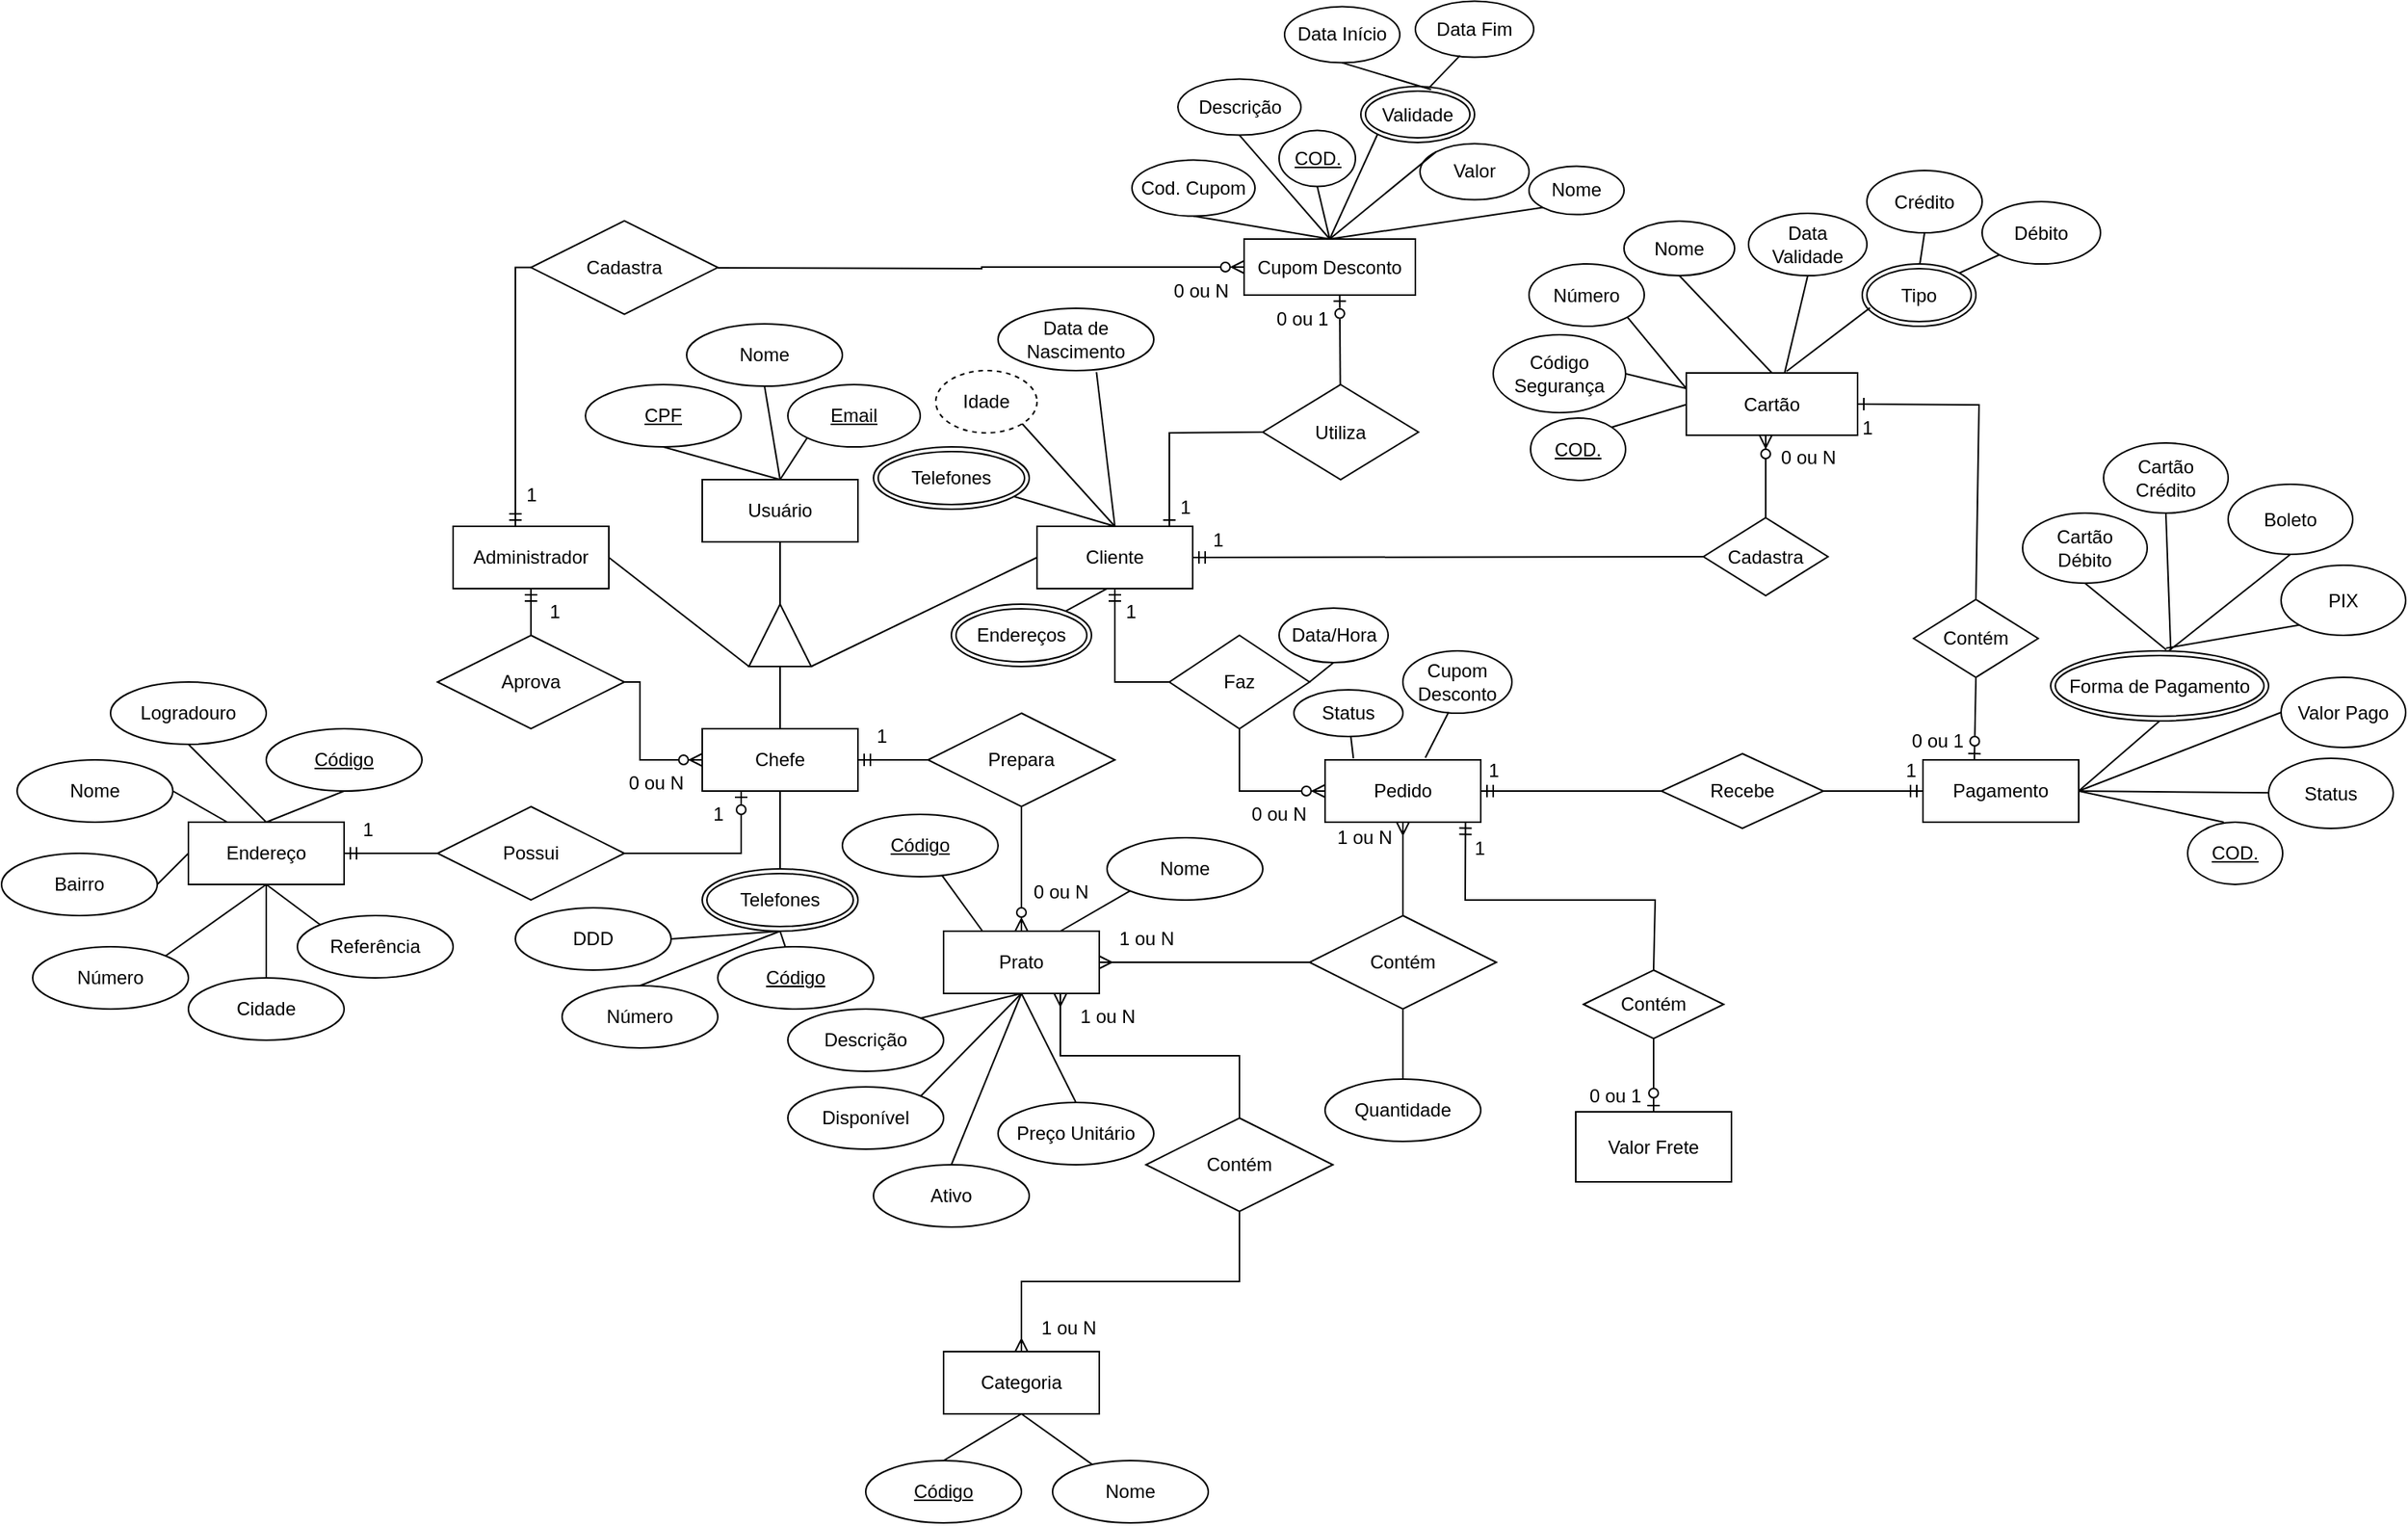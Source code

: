<mxfile version="21.2.1" type="device">
  <diagram id="AkjhidFOBEJGm5CPwwXi" name="Página-1">
    <mxGraphModel dx="2327" dy="2006" grid="1" gridSize="10" guides="1" tooltips="1" connect="1" arrows="1" fold="1" page="1" pageScale="1" pageWidth="827" pageHeight="1169" math="0" shadow="0">
      <root>
        <mxCell id="0" />
        <mxCell id="1" parent="0" />
        <mxCell id="WjwwnHzcMkBrjSKsb_c8-113" value="Usuário" style="whiteSpace=wrap;html=1;align=center;" parent="1" vertex="1">
          <mxGeometry x="240" y="-470" width="100" height="40" as="geometry" />
        </mxCell>
        <mxCell id="WjwwnHzcMkBrjSKsb_c8-114" value="" style="triangle;whiteSpace=wrap;html=1;direction=south;rotation=-180;" parent="1" vertex="1">
          <mxGeometry x="270" y="-390" width="40" height="40" as="geometry" />
        </mxCell>
        <mxCell id="WjwwnHzcMkBrjSKsb_c8-115" value="Administrador" style="whiteSpace=wrap;html=1;align=center;" parent="1" vertex="1">
          <mxGeometry x="80" y="-440" width="100" height="40" as="geometry" />
        </mxCell>
        <mxCell id="WjwwnHzcMkBrjSKsb_c8-116" value="Chefe" style="whiteSpace=wrap;html=1;align=center;" parent="1" vertex="1">
          <mxGeometry x="240" y="-310" width="100" height="40" as="geometry" />
        </mxCell>
        <mxCell id="WjwwnHzcMkBrjSKsb_c8-117" value="CPF" style="ellipse;whiteSpace=wrap;html=1;align=center;fontStyle=4;" parent="1" vertex="1">
          <mxGeometry x="165" y="-531" width="100" height="40" as="geometry" />
        </mxCell>
        <mxCell id="WjwwnHzcMkBrjSKsb_c8-118" value="Nome" style="ellipse;whiteSpace=wrap;html=1;align=center;" parent="1" vertex="1">
          <mxGeometry x="230" y="-570" width="100" height="40" as="geometry" />
        </mxCell>
        <mxCell id="WjwwnHzcMkBrjSKsb_c8-119" value="Cliente" style="whiteSpace=wrap;html=1;align=center;" parent="1" vertex="1">
          <mxGeometry x="455" y="-440" width="100" height="40" as="geometry" />
        </mxCell>
        <mxCell id="WjwwnHzcMkBrjSKsb_c8-121" value="Telefones" style="ellipse;shape=doubleEllipse;margin=3;whiteSpace=wrap;html=1;align=center;" parent="1" vertex="1">
          <mxGeometry x="240" y="-220" width="100" height="40" as="geometry" />
        </mxCell>
        <mxCell id="WjwwnHzcMkBrjSKsb_c8-123" value="Prato" style="whiteSpace=wrap;html=1;align=center;" parent="1" vertex="1">
          <mxGeometry x="395" y="-180" width="100" height="40" as="geometry" />
        </mxCell>
        <mxCell id="WjwwnHzcMkBrjSKsb_c8-124" value="Telefones" style="ellipse;shape=doubleEllipse;margin=3;whiteSpace=wrap;html=1;align=center;" parent="1" vertex="1">
          <mxGeometry x="350" y="-491" width="100" height="40" as="geometry" />
        </mxCell>
        <mxCell id="WjwwnHzcMkBrjSKsb_c8-125" value="Endereços" style="ellipse;shape=doubleEllipse;margin=3;whiteSpace=wrap;html=1;align=center;" parent="1" vertex="1">
          <mxGeometry x="400" y="-390" width="90" height="40" as="geometry" />
        </mxCell>
        <mxCell id="WjwwnHzcMkBrjSKsb_c8-127" value="Pedido" style="whiteSpace=wrap;html=1;align=center;" parent="1" vertex="1">
          <mxGeometry x="640" y="-290" width="100" height="40" as="geometry" />
        </mxCell>
        <mxCell id="WjwwnHzcMkBrjSKsb_c8-130" value="" style="endArrow=none;html=1;rounded=0;entryX=0.5;entryY=0;entryDx=0;entryDy=0;" parent="1" source="WjwwnHzcMkBrjSKsb_c8-124" target="WjwwnHzcMkBrjSKsb_c8-119" edge="1">
          <mxGeometry relative="1" as="geometry">
            <mxPoint x="510" y="-250" as="sourcePoint" />
            <mxPoint x="495" y="-300" as="targetPoint" />
          </mxGeometry>
        </mxCell>
        <mxCell id="WjwwnHzcMkBrjSKsb_c8-131" value="" style="endArrow=none;html=1;rounded=0;entryX=0.25;entryY=1;entryDx=0;entryDy=0;" parent="1" source="WjwwnHzcMkBrjSKsb_c8-125" target="WjwwnHzcMkBrjSKsb_c8-119" edge="1">
          <mxGeometry relative="1" as="geometry">
            <mxPoint x="561" y="-274" as="sourcePoint" />
            <mxPoint x="490" y="-280" as="targetPoint" />
            <Array as="points">
              <mxPoint x="500" y="-400" />
            </Array>
          </mxGeometry>
        </mxCell>
        <mxCell id="WjwwnHzcMkBrjSKsb_c8-132" value="" style="endArrow=none;html=1;rounded=0;entryX=0.5;entryY=1;entryDx=0;entryDy=0;" parent="1" source="WjwwnHzcMkBrjSKsb_c8-121" target="WjwwnHzcMkBrjSKsb_c8-116" edge="1">
          <mxGeometry relative="1" as="geometry">
            <mxPoint x="366" y="-134" as="sourcePoint" />
            <mxPoint x="295" y="-140" as="targetPoint" />
          </mxGeometry>
        </mxCell>
        <mxCell id="WjwwnHzcMkBrjSKsb_c8-134" value="" style="endArrow=none;html=1;rounded=0;exitX=0.5;exitY=1;exitDx=0;exitDy=0;entryX=0.5;entryY=0;entryDx=0;entryDy=0;" parent="1" source="WjwwnHzcMkBrjSKsb_c8-117" target="WjwwnHzcMkBrjSKsb_c8-113" edge="1">
          <mxGeometry relative="1" as="geometry">
            <mxPoint x="523" y="-430" as="sourcePoint" />
            <mxPoint x="500" y="-370" as="targetPoint" />
          </mxGeometry>
        </mxCell>
        <mxCell id="WjwwnHzcMkBrjSKsb_c8-135" value="" style="endArrow=none;html=1;rounded=0;exitX=0.5;exitY=1;exitDx=0;exitDy=0;" parent="1" source="WjwwnHzcMkBrjSKsb_c8-118" edge="1">
          <mxGeometry relative="1" as="geometry">
            <mxPoint x="200" y="-480" as="sourcePoint" />
            <mxPoint x="290" y="-470" as="targetPoint" />
          </mxGeometry>
        </mxCell>
        <mxCell id="WjwwnHzcMkBrjSKsb_c8-136" value="" style="endArrow=none;html=1;rounded=0;exitX=0;exitY=1;exitDx=0;exitDy=0;" parent="1" source="i0df7u659DcUU07UK3Iy-8" edge="1">
          <mxGeometry relative="1" as="geometry">
            <mxPoint x="367.395" y="-496.819" as="sourcePoint" />
            <mxPoint x="290" y="-470" as="targetPoint" />
          </mxGeometry>
        </mxCell>
        <mxCell id="WjwwnHzcMkBrjSKsb_c8-138" value="Código" style="ellipse;whiteSpace=wrap;html=1;align=center;fontStyle=4;" parent="1" vertex="1">
          <mxGeometry x="330" y="-255" width="100" height="40" as="geometry" />
        </mxCell>
        <mxCell id="WjwwnHzcMkBrjSKsb_c8-139" value="Nome" style="ellipse;whiteSpace=wrap;html=1;align=center;" parent="1" vertex="1">
          <mxGeometry x="500" y="-240" width="100" height="40" as="geometry" />
        </mxCell>
        <mxCell id="WjwwnHzcMkBrjSKsb_c8-140" value="Descrição" style="ellipse;whiteSpace=wrap;html=1;align=center;" parent="1" vertex="1">
          <mxGeometry x="295" y="-130" width="100" height="40" as="geometry" />
        </mxCell>
        <mxCell id="WjwwnHzcMkBrjSKsb_c8-143" value="" style="endArrow=none;html=1;rounded=0;exitX=1;exitY=0.5;exitDx=0;exitDy=0;" parent="1" source="WjwwnHzcMkBrjSKsb_c8-115" edge="1">
          <mxGeometry relative="1" as="geometry">
            <mxPoint x="190" y="-494" as="sourcePoint" />
            <mxPoint x="270" y="-350" as="targetPoint" />
          </mxGeometry>
        </mxCell>
        <mxCell id="WjwwnHzcMkBrjSKsb_c8-144" value="" style="endArrow=none;html=1;rounded=0;exitX=1;exitY=0.5;exitDx=0;exitDy=0;entryX=0.5;entryY=1;entryDx=0;entryDy=0;" parent="1" source="WjwwnHzcMkBrjSKsb_c8-114" target="WjwwnHzcMkBrjSKsb_c8-113" edge="1">
          <mxGeometry relative="1" as="geometry">
            <mxPoint x="170" y="-360" as="sourcePoint" />
            <mxPoint x="280" y="-340" as="targetPoint" />
          </mxGeometry>
        </mxCell>
        <mxCell id="WjwwnHzcMkBrjSKsb_c8-145" value="" style="endArrow=none;html=1;rounded=0;exitX=0;exitY=0.5;exitDx=0;exitDy=0;entryX=0.5;entryY=0;entryDx=0;entryDy=0;" parent="1" source="WjwwnHzcMkBrjSKsb_c8-114" target="WjwwnHzcMkBrjSKsb_c8-116" edge="1">
          <mxGeometry relative="1" as="geometry">
            <mxPoint x="308" y="-351" as="sourcePoint" />
            <mxPoint x="175" y="-260" as="targetPoint" />
          </mxGeometry>
        </mxCell>
        <mxCell id="WjwwnHzcMkBrjSKsb_c8-147" value="" style="endArrow=none;html=1;rounded=0;entryX=0;entryY=0.5;entryDx=0;entryDy=0;" parent="1" target="WjwwnHzcMkBrjSKsb_c8-119" edge="1">
          <mxGeometry relative="1" as="geometry">
            <mxPoint x="310" y="-350" as="sourcePoint" />
            <mxPoint x="280" y="-340" as="targetPoint" />
          </mxGeometry>
        </mxCell>
        <mxCell id="WjwwnHzcMkBrjSKsb_c8-149" value="Aprova" style="shape=rhombus;perimeter=rhombusPerimeter;whiteSpace=wrap;html=1;align=center;" parent="1" vertex="1">
          <mxGeometry x="70" y="-370" width="120" height="60" as="geometry" />
        </mxCell>
        <mxCell id="WjwwnHzcMkBrjSKsb_c8-155" value="Prepara" style="shape=rhombus;perimeter=rhombusPerimeter;whiteSpace=wrap;html=1;align=center;" parent="1" vertex="1">
          <mxGeometry x="385" y="-320" width="120" height="60" as="geometry" />
        </mxCell>
        <mxCell id="WjwwnHzcMkBrjSKsb_c8-156" value="" style="endArrow=none;html=1;rounded=0;entryX=0.75;entryY=0;entryDx=0;entryDy=0;exitX=0;exitY=1;exitDx=0;exitDy=0;" parent="1" source="WjwwnHzcMkBrjSKsb_c8-139" target="WjwwnHzcMkBrjSKsb_c8-123" edge="1">
          <mxGeometry relative="1" as="geometry">
            <mxPoint x="490" y="-230" as="sourcePoint" />
            <mxPoint x="300" y="-260" as="targetPoint" />
          </mxGeometry>
        </mxCell>
        <mxCell id="WjwwnHzcMkBrjSKsb_c8-158" value="" style="endArrow=none;html=1;rounded=0;entryX=0.25;entryY=0;entryDx=0;entryDy=0;" parent="1" source="WjwwnHzcMkBrjSKsb_c8-138" target="WjwwnHzcMkBrjSKsb_c8-123" edge="1">
          <mxGeometry relative="1" as="geometry">
            <mxPoint x="384" y="-221" as="sourcePoint" />
            <mxPoint x="400" y="-220" as="targetPoint" />
          </mxGeometry>
        </mxCell>
        <mxCell id="WjwwnHzcMkBrjSKsb_c8-159" value="" style="endArrow=none;html=1;rounded=0;exitX=1;exitY=0;exitDx=0;exitDy=0;" parent="1" source="WjwwnHzcMkBrjSKsb_c8-140" edge="1">
          <mxGeometry relative="1" as="geometry">
            <mxPoint x="219" y="-76" as="sourcePoint" />
            <mxPoint x="445" y="-140" as="targetPoint" />
          </mxGeometry>
        </mxCell>
        <mxCell id="WjwwnHzcMkBrjSKsb_c8-160" value="Preço Unitário" style="ellipse;whiteSpace=wrap;html=1;align=center;" parent="1" vertex="1">
          <mxGeometry x="430" y="-70" width="100" height="40" as="geometry" />
        </mxCell>
        <mxCell id="WjwwnHzcMkBrjSKsb_c8-161" value="" style="endArrow=none;html=1;rounded=0;exitX=0.5;exitY=0;exitDx=0;exitDy=0;entryX=0.5;entryY=1;entryDx=0;entryDy=0;" parent="1" source="WjwwnHzcMkBrjSKsb_c8-160" target="WjwwnHzcMkBrjSKsb_c8-123" edge="1">
          <mxGeometry relative="1" as="geometry">
            <mxPoint x="570" y="-130" as="sourcePoint" />
            <mxPoint x="440" y="-150" as="targetPoint" />
          </mxGeometry>
        </mxCell>
        <mxCell id="WjwwnHzcMkBrjSKsb_c8-164" value="" style="fontSize=12;html=1;endArrow=ERzeroToMany;endFill=1;rounded=0;entryX=0.5;entryY=0;entryDx=0;entryDy=0;exitX=0.5;exitY=1;exitDx=0;exitDy=0;edgeStyle=orthogonalEdgeStyle;" parent="1" source="WjwwnHzcMkBrjSKsb_c8-155" target="WjwwnHzcMkBrjSKsb_c8-123" edge="1">
          <mxGeometry width="100" height="100" relative="1" as="geometry">
            <mxPoint x="440" y="-160" as="sourcePoint" />
            <mxPoint x="540" y="-260" as="targetPoint" />
          </mxGeometry>
        </mxCell>
        <mxCell id="WjwwnHzcMkBrjSKsb_c8-165" value="Contém" style="shape=rhombus;perimeter=rhombusPerimeter;whiteSpace=wrap;html=1;align=center;" parent="1" vertex="1">
          <mxGeometry x="630" y="-190" width="120" height="60" as="geometry" />
        </mxCell>
        <mxCell id="WjwwnHzcMkBrjSKsb_c8-167" value="Faz" style="shape=rhombus;perimeter=rhombusPerimeter;whiteSpace=wrap;html=1;align=center;" parent="1" vertex="1">
          <mxGeometry x="540" y="-370" width="90" height="60" as="geometry" />
        </mxCell>
        <mxCell id="WjwwnHzcMkBrjSKsb_c8-169" value="" style="fontSize=12;html=1;endArrow=ERzeroToMany;endFill=1;rounded=0;exitX=0.5;exitY=1;exitDx=0;exitDy=0;edgeStyle=orthogonalEdgeStyle;entryX=0;entryY=0.5;entryDx=0;entryDy=0;" parent="1" source="WjwwnHzcMkBrjSKsb_c8-167" target="WjwwnHzcMkBrjSKsb_c8-127" edge="1">
          <mxGeometry width="100" height="100" relative="1" as="geometry">
            <mxPoint x="455" y="-250" as="sourcePoint" />
            <mxPoint x="610" y="-290" as="targetPoint" />
          </mxGeometry>
        </mxCell>
        <mxCell id="WjwwnHzcMkBrjSKsb_c8-173" value="1" style="text;html=1;align=center;verticalAlign=middle;resizable=0;points=[];autosize=1;strokeColor=none;fillColor=none;" parent="1" vertex="1">
          <mxGeometry x="130" y="-400" width="30" height="30" as="geometry" />
        </mxCell>
        <mxCell id="WjwwnHzcMkBrjSKsb_c8-174" value="0 ou N" style="text;html=1;align=center;verticalAlign=middle;resizable=0;points=[];autosize=1;strokeColor=none;fillColor=none;" parent="1" vertex="1">
          <mxGeometry x="180" y="-290" width="60" height="30" as="geometry" />
        </mxCell>
        <mxCell id="WjwwnHzcMkBrjSKsb_c8-175" value="1" style="text;html=1;align=center;verticalAlign=middle;resizable=0;points=[];autosize=1;strokeColor=none;fillColor=none;" parent="1" vertex="1">
          <mxGeometry x="340" y="-320" width="30" height="30" as="geometry" />
        </mxCell>
        <mxCell id="WjwwnHzcMkBrjSKsb_c8-176" value="0 ou N" style="text;html=1;align=center;verticalAlign=middle;resizable=0;points=[];autosize=1;strokeColor=none;fillColor=none;" parent="1" vertex="1">
          <mxGeometry x="440" y="-220" width="60" height="30" as="geometry" />
        </mxCell>
        <mxCell id="WjwwnHzcMkBrjSKsb_c8-179" value="0 ou N" style="text;html=1;align=center;verticalAlign=middle;resizable=0;points=[];autosize=1;strokeColor=none;fillColor=none;" parent="1" vertex="1">
          <mxGeometry x="580" y="-270" width="60" height="30" as="geometry" />
        </mxCell>
        <mxCell id="WjwwnHzcMkBrjSKsb_c8-182" value="" style="edgeStyle=entityRelationEdgeStyle;fontSize=12;html=1;endArrow=ERmany;rounded=0;entryX=1;entryY=0.5;entryDx=0;entryDy=0;" parent="1" source="WjwwnHzcMkBrjSKsb_c8-165" target="WjwwnHzcMkBrjSKsb_c8-123" edge="1">
          <mxGeometry width="100" height="100" relative="1" as="geometry">
            <mxPoint x="430" y="-130" as="sourcePoint" />
            <mxPoint x="530" y="-230" as="targetPoint" />
          </mxGeometry>
        </mxCell>
        <mxCell id="WjwwnHzcMkBrjSKsb_c8-184" value="1 ou N" style="text;html=1;align=center;verticalAlign=middle;resizable=0;points=[];autosize=1;strokeColor=none;fillColor=none;" parent="1" vertex="1">
          <mxGeometry x="495" y="-190" width="60" height="30" as="geometry" />
        </mxCell>
        <mxCell id="WjwwnHzcMkBrjSKsb_c8-185" value="Data/Hora" style="ellipse;whiteSpace=wrap;html=1;align=center;" parent="1" vertex="1">
          <mxGeometry x="610.5" y="-387.5" width="70" height="35" as="geometry" />
        </mxCell>
        <mxCell id="WjwwnHzcMkBrjSKsb_c8-186" value="Quantidade" style="ellipse;whiteSpace=wrap;html=1;align=center;" parent="1" vertex="1">
          <mxGeometry x="640" y="-85" width="100" height="40" as="geometry" />
        </mxCell>
        <mxCell id="WjwwnHzcMkBrjSKsb_c8-188" value="" style="endArrow=none;html=1;rounded=0;entryX=1;entryY=0.5;entryDx=0;entryDy=0;exitX=0.5;exitY=1;exitDx=0;exitDy=0;" parent="1" source="WjwwnHzcMkBrjSKsb_c8-185" target="WjwwnHzcMkBrjSKsb_c8-167" edge="1">
          <mxGeometry relative="1" as="geometry">
            <mxPoint x="542" y="-414" as="sourcePoint" />
            <mxPoint x="505" y="-410" as="targetPoint" />
          </mxGeometry>
        </mxCell>
        <mxCell id="WjwwnHzcMkBrjSKsb_c8-189" value="" style="endArrow=none;html=1;rounded=0;entryX=0.5;entryY=0;entryDx=0;entryDy=0;" parent="1" source="WjwwnHzcMkBrjSKsb_c8-165" target="WjwwnHzcMkBrjSKsb_c8-186" edge="1">
          <mxGeometry relative="1" as="geometry">
            <mxPoint x="690" y="-130" as="sourcePoint" />
            <mxPoint x="670" y="-320" as="targetPoint" />
          </mxGeometry>
        </mxCell>
        <mxCell id="WjwwnHzcMkBrjSKsb_c8-190" style="edgeStyle=orthogonalEdgeStyle;rounded=0;orthogonalLoop=1;jettySize=auto;html=1;exitX=0.5;exitY=1;exitDx=0;exitDy=0;" parent="1" source="WjwwnHzcMkBrjSKsb_c8-186" target="WjwwnHzcMkBrjSKsb_c8-186" edge="1">
          <mxGeometry relative="1" as="geometry" />
        </mxCell>
        <mxCell id="WjwwnHzcMkBrjSKsb_c8-191" value="Status" style="ellipse;whiteSpace=wrap;html=1;align=center;" parent="1" vertex="1">
          <mxGeometry x="620" y="-335" width="70" height="30" as="geometry" />
        </mxCell>
        <mxCell id="WjwwnHzcMkBrjSKsb_c8-192" value="" style="endArrow=none;html=1;rounded=0;entryX=0.182;entryY=-0.025;entryDx=0;entryDy=0;entryPerimeter=0;" parent="1" source="WjwwnHzcMkBrjSKsb_c8-191" target="WjwwnHzcMkBrjSKsb_c8-127" edge="1">
          <mxGeometry relative="1" as="geometry">
            <mxPoint x="690" y="-350" as="sourcePoint" />
            <mxPoint x="670" y="-320" as="targetPoint" />
          </mxGeometry>
        </mxCell>
        <mxCell id="WjwwnHzcMkBrjSKsb_c8-194" value="Código" style="ellipse;whiteSpace=wrap;html=1;align=center;fontStyle=4;" parent="1" vertex="1">
          <mxGeometry x="250" y="-170" width="100" height="40" as="geometry" />
        </mxCell>
        <mxCell id="WjwwnHzcMkBrjSKsb_c8-195" value="DDD" style="ellipse;whiteSpace=wrap;html=1;align=center;" parent="1" vertex="1">
          <mxGeometry x="120" y="-195" width="100" height="40" as="geometry" />
        </mxCell>
        <mxCell id="WjwwnHzcMkBrjSKsb_c8-196" value="Número" style="ellipse;whiteSpace=wrap;html=1;align=center;" parent="1" vertex="1">
          <mxGeometry x="150" y="-145" width="100" height="40" as="geometry" />
        </mxCell>
        <mxCell id="WjwwnHzcMkBrjSKsb_c8-197" value="" style="endArrow=none;html=1;rounded=0;entryX=0.5;entryY=1;entryDx=0;entryDy=0;" parent="1" source="WjwwnHzcMkBrjSKsb_c8-194" target="WjwwnHzcMkBrjSKsb_c8-121" edge="1">
          <mxGeometry relative="1" as="geometry">
            <mxPoint x="360" y="-130" as="sourcePoint" />
            <mxPoint x="220" y="-210" as="targetPoint" />
          </mxGeometry>
        </mxCell>
        <mxCell id="WjwwnHzcMkBrjSKsb_c8-198" value="" style="endArrow=none;html=1;rounded=0;exitX=1;exitY=0.5;exitDx=0;exitDy=0;entryX=0.5;entryY=1;entryDx=0;entryDy=0;" parent="1" source="WjwwnHzcMkBrjSKsb_c8-195" target="WjwwnHzcMkBrjSKsb_c8-121" edge="1">
          <mxGeometry relative="1" as="geometry">
            <mxPoint x="140" y="-200" as="sourcePoint" />
            <mxPoint x="220" y="-210" as="targetPoint" />
          </mxGeometry>
        </mxCell>
        <mxCell id="WjwwnHzcMkBrjSKsb_c8-199" value="" style="endArrow=none;html=1;rounded=0;entryX=0.5;entryY=1;entryDx=0;entryDy=0;exitX=0.5;exitY=0;exitDx=0;exitDy=0;" parent="1" source="WjwwnHzcMkBrjSKsb_c8-196" target="WjwwnHzcMkBrjSKsb_c8-121" edge="1">
          <mxGeometry relative="1" as="geometry">
            <mxPoint x="170" y="-140" as="sourcePoint" />
            <mxPoint x="230" y="-200" as="targetPoint" />
          </mxGeometry>
        </mxCell>
        <mxCell id="WjwwnHzcMkBrjSKsb_c8-201" value="Categoria" style="whiteSpace=wrap;html=1;align=center;" parent="1" vertex="1">
          <mxGeometry x="395" y="90" width="100" height="40" as="geometry" />
        </mxCell>
        <mxCell id="WjwwnHzcMkBrjSKsb_c8-202" value="Código" style="ellipse;whiteSpace=wrap;html=1;align=center;fontStyle=4;" parent="1" vertex="1">
          <mxGeometry x="345" y="160" width="100" height="40" as="geometry" />
        </mxCell>
        <mxCell id="WjwwnHzcMkBrjSKsb_c8-203" value="Nome" style="ellipse;whiteSpace=wrap;html=1;align=center;" parent="1" vertex="1">
          <mxGeometry x="465" y="160" width="100" height="40" as="geometry" />
        </mxCell>
        <mxCell id="WjwwnHzcMkBrjSKsb_c8-204" value="Contém" style="shape=rhombus;perimeter=rhombusPerimeter;whiteSpace=wrap;html=1;align=center;" parent="1" vertex="1">
          <mxGeometry x="525" y="-60" width="120" height="60" as="geometry" />
        </mxCell>
        <mxCell id="WjwwnHzcMkBrjSKsb_c8-206" value="" style="edgeStyle=orthogonalEdgeStyle;fontSize=12;html=1;endArrow=ERmany;rounded=0;exitX=0.5;exitY=0;exitDx=0;exitDy=0;entryX=0.75;entryY=1;entryDx=0;entryDy=0;" parent="1" source="WjwwnHzcMkBrjSKsb_c8-204" target="WjwwnHzcMkBrjSKsb_c8-123" edge="1">
          <mxGeometry width="100" height="100" relative="1" as="geometry">
            <mxPoint x="470" y="-40" as="sourcePoint" />
            <mxPoint x="450" y="-170" as="targetPoint" />
          </mxGeometry>
        </mxCell>
        <mxCell id="WjwwnHzcMkBrjSKsb_c8-207" value="" style="edgeStyle=orthogonalEdgeStyle;fontSize=12;html=1;endArrow=ERmany;rounded=0;exitX=0.5;exitY=1;exitDx=0;exitDy=0;" parent="1" source="WjwwnHzcMkBrjSKsb_c8-204" target="WjwwnHzcMkBrjSKsb_c8-201" edge="1">
          <mxGeometry width="100" height="100" relative="1" as="geometry">
            <mxPoint x="450" y="-60" as="sourcePoint" />
            <mxPoint x="460" y="-160" as="targetPoint" />
          </mxGeometry>
        </mxCell>
        <mxCell id="WjwwnHzcMkBrjSKsb_c8-208" value="" style="endArrow=none;html=1;rounded=0;entryX=0.5;entryY=1;entryDx=0;entryDy=0;exitX=0.5;exitY=0;exitDx=0;exitDy=0;" parent="1" source="WjwwnHzcMkBrjSKsb_c8-202" target="WjwwnHzcMkBrjSKsb_c8-201" edge="1">
          <mxGeometry relative="1" as="geometry">
            <mxPoint x="396" y="-108" as="sourcePoint" />
            <mxPoint x="455" y="-160" as="targetPoint" />
          </mxGeometry>
        </mxCell>
        <mxCell id="WjwwnHzcMkBrjSKsb_c8-210" value="" style="endArrow=none;html=1;rounded=0;entryX=0.5;entryY=1;entryDx=0;entryDy=0;" parent="1" source="WjwwnHzcMkBrjSKsb_c8-203" target="WjwwnHzcMkBrjSKsb_c8-201" edge="1">
          <mxGeometry relative="1" as="geometry">
            <mxPoint x="355" y="60" as="sourcePoint" />
            <mxPoint x="405" y="50" as="targetPoint" />
          </mxGeometry>
        </mxCell>
        <mxCell id="WjwwnHzcMkBrjSKsb_c8-212" value="1 ou N" style="text;html=1;align=center;verticalAlign=middle;resizable=0;points=[];autosize=1;strokeColor=none;fillColor=none;" parent="1" vertex="1">
          <mxGeometry x="470" y="-140" width="60" height="30" as="geometry" />
        </mxCell>
        <mxCell id="WjwwnHzcMkBrjSKsb_c8-213" value="1 ou N" style="text;html=1;align=center;verticalAlign=middle;resizable=0;points=[];autosize=1;strokeColor=none;fillColor=none;" parent="1" vertex="1">
          <mxGeometry x="445" y="60" width="60" height="30" as="geometry" />
        </mxCell>
        <mxCell id="WjwwnHzcMkBrjSKsb_c8-215" value="Endereço" style="whiteSpace=wrap;html=1;align=center;" parent="1" vertex="1">
          <mxGeometry x="-90" y="-250" width="100" height="40" as="geometry" />
        </mxCell>
        <mxCell id="WjwwnHzcMkBrjSKsb_c8-216" value="Código" style="ellipse;whiteSpace=wrap;html=1;align=center;fontStyle=4;" parent="1" vertex="1">
          <mxGeometry x="-40" y="-310" width="100" height="40" as="geometry" />
        </mxCell>
        <mxCell id="WjwwnHzcMkBrjSKsb_c8-217" value="Nome" style="ellipse;whiteSpace=wrap;html=1;align=center;" parent="1" vertex="1">
          <mxGeometry x="-200" y="-290" width="100" height="40" as="geometry" />
        </mxCell>
        <mxCell id="WjwwnHzcMkBrjSKsb_c8-218" value="Possui" style="shape=rhombus;perimeter=rhombusPerimeter;whiteSpace=wrap;html=1;align=center;" parent="1" vertex="1">
          <mxGeometry x="70" y="-260" width="120" height="60" as="geometry" />
        </mxCell>
        <mxCell id="WjwwnHzcMkBrjSKsb_c8-219" value="" style="edgeStyle=entityRelationEdgeStyle;fontSize=12;html=1;endArrow=ERmandOne;rounded=0;entryX=1;entryY=0.5;entryDx=0;entryDy=0;" parent="1" source="WjwwnHzcMkBrjSKsb_c8-218" target="WjwwnHzcMkBrjSKsb_c8-215" edge="1">
          <mxGeometry width="100" height="100" relative="1" as="geometry">
            <mxPoint x="230" y="-70" as="sourcePoint" />
            <mxPoint x="330" y="-170" as="targetPoint" />
          </mxGeometry>
        </mxCell>
        <mxCell id="WjwwnHzcMkBrjSKsb_c8-221" value="" style="edgeStyle=orthogonalEdgeStyle;fontSize=12;html=1;endArrow=ERzeroToOne;endFill=1;rounded=0;exitX=1;exitY=0.5;exitDx=0;exitDy=0;entryX=0.25;entryY=1;entryDx=0;entryDy=0;" parent="1" source="WjwwnHzcMkBrjSKsb_c8-218" target="WjwwnHzcMkBrjSKsb_c8-116" edge="1">
          <mxGeometry width="100" height="100" relative="1" as="geometry">
            <mxPoint x="230" y="-70" as="sourcePoint" />
            <mxPoint x="290" y="-270" as="targetPoint" />
          </mxGeometry>
        </mxCell>
        <mxCell id="WjwwnHzcMkBrjSKsb_c8-223" value="1" style="text;html=1;align=center;verticalAlign=middle;resizable=0;points=[];autosize=1;strokeColor=none;fillColor=none;" parent="1" vertex="1">
          <mxGeometry x="235" y="-270" width="30" height="30" as="geometry" />
        </mxCell>
        <mxCell id="WjwwnHzcMkBrjSKsb_c8-224" value="1" style="text;html=1;align=center;verticalAlign=middle;resizable=0;points=[];autosize=1;strokeColor=none;fillColor=none;" parent="1" vertex="1">
          <mxGeometry x="10" y="-260" width="30" height="30" as="geometry" />
        </mxCell>
        <mxCell id="WjwwnHzcMkBrjSKsb_c8-225" value="Número" style="ellipse;whiteSpace=wrap;html=1;align=center;" parent="1" vertex="1">
          <mxGeometry x="-190" y="-170" width="100" height="40" as="geometry" />
        </mxCell>
        <mxCell id="WjwwnHzcMkBrjSKsb_c8-226" value="Bairro" style="ellipse;whiteSpace=wrap;html=1;align=center;" parent="1" vertex="1">
          <mxGeometry x="-210" y="-230" width="100" height="40" as="geometry" />
        </mxCell>
        <mxCell id="WjwwnHzcMkBrjSKsb_c8-227" value="Logradouro" style="ellipse;whiteSpace=wrap;html=1;align=center;" parent="1" vertex="1">
          <mxGeometry x="-140" y="-340" width="100" height="40" as="geometry" />
        </mxCell>
        <mxCell id="WjwwnHzcMkBrjSKsb_c8-230" value="Cidade" style="ellipse;whiteSpace=wrap;html=1;align=center;" parent="1" vertex="1">
          <mxGeometry x="-90" y="-150" width="100" height="40" as="geometry" />
        </mxCell>
        <mxCell id="WjwwnHzcMkBrjSKsb_c8-231" value="Referência" style="ellipse;whiteSpace=wrap;html=1;align=center;" parent="1" vertex="1">
          <mxGeometry x="-20" y="-190" width="100" height="40" as="geometry" />
        </mxCell>
        <mxCell id="WjwwnHzcMkBrjSKsb_c8-232" value="" style="endArrow=none;html=1;rounded=0;exitX=0.5;exitY=0;exitDx=0;exitDy=0;entryX=0.5;entryY=1;entryDx=0;entryDy=0;" parent="1" source="WjwwnHzcMkBrjSKsb_c8-230" target="WjwwnHzcMkBrjSKsb_c8-215" edge="1">
          <mxGeometry relative="1" as="geometry">
            <mxPoint x="200" y="-150" as="sourcePoint" />
            <mxPoint x="300" y="-170" as="targetPoint" />
          </mxGeometry>
        </mxCell>
        <mxCell id="WjwwnHzcMkBrjSKsb_c8-233" value="" style="endArrow=none;html=1;rounded=0;exitX=0.5;exitY=1;exitDx=0;exitDy=0;entryX=0;entryY=0;entryDx=0;entryDy=0;" parent="1" source="WjwwnHzcMkBrjSKsb_c8-215" target="WjwwnHzcMkBrjSKsb_c8-231" edge="1">
          <mxGeometry relative="1" as="geometry">
            <mxPoint x="-30" y="-140" as="sourcePoint" />
            <mxPoint x="-30" y="-200" as="targetPoint" />
          </mxGeometry>
        </mxCell>
        <mxCell id="WjwwnHzcMkBrjSKsb_c8-234" value="" style="endArrow=none;html=1;rounded=0;entryX=1;entryY=0;entryDx=0;entryDy=0;exitX=0.5;exitY=1;exitDx=0;exitDy=0;" parent="1" source="WjwwnHzcMkBrjSKsb_c8-215" target="WjwwnHzcMkBrjSKsb_c8-225" edge="1">
          <mxGeometry relative="1" as="geometry">
            <mxPoint x="-40" y="-210" as="sourcePoint" />
            <mxPoint x="-30" y="-200" as="targetPoint" />
          </mxGeometry>
        </mxCell>
        <mxCell id="WjwwnHzcMkBrjSKsb_c8-235" value="" style="endArrow=none;html=1;rounded=0;entryX=1;entryY=0.5;entryDx=0;entryDy=0;exitX=0;exitY=0.5;exitDx=0;exitDy=0;" parent="1" source="WjwwnHzcMkBrjSKsb_c8-215" target="WjwwnHzcMkBrjSKsb_c8-226" edge="1">
          <mxGeometry relative="1" as="geometry">
            <mxPoint x="-55" y="-200" as="sourcePoint" />
            <mxPoint x="-95" y="-154" as="targetPoint" />
          </mxGeometry>
        </mxCell>
        <mxCell id="WjwwnHzcMkBrjSKsb_c8-236" value="" style="endArrow=none;html=1;rounded=0;entryX=1;entryY=0.5;entryDx=0;entryDy=0;exitX=0.25;exitY=0;exitDx=0;exitDy=0;" parent="1" source="WjwwnHzcMkBrjSKsb_c8-215" target="WjwwnHzcMkBrjSKsb_c8-217" edge="1">
          <mxGeometry relative="1" as="geometry">
            <mxPoint x="-80" y="-220" as="sourcePoint" />
            <mxPoint x="-100" y="-200" as="targetPoint" />
          </mxGeometry>
        </mxCell>
        <mxCell id="WjwwnHzcMkBrjSKsb_c8-237" value="" style="endArrow=none;html=1;rounded=0;entryX=0.5;entryY=1;entryDx=0;entryDy=0;exitX=0.5;exitY=0;exitDx=0;exitDy=0;" parent="1" source="WjwwnHzcMkBrjSKsb_c8-215" target="WjwwnHzcMkBrjSKsb_c8-227" edge="1">
          <mxGeometry relative="1" as="geometry">
            <mxPoint x="-50" y="-250" as="sourcePoint" />
            <mxPoint x="-90" y="-260" as="targetPoint" />
          </mxGeometry>
        </mxCell>
        <mxCell id="WjwwnHzcMkBrjSKsb_c8-238" value="" style="endArrow=none;html=1;rounded=0;entryX=0.5;entryY=1;entryDx=0;entryDy=0;exitX=0.5;exitY=0;exitDx=0;exitDy=0;" parent="1" source="WjwwnHzcMkBrjSKsb_c8-215" target="WjwwnHzcMkBrjSKsb_c8-216" edge="1">
          <mxGeometry relative="1" as="geometry">
            <mxPoint x="-30" y="-240" as="sourcePoint" />
            <mxPoint x="-80" y="-290" as="targetPoint" />
          </mxGeometry>
        </mxCell>
        <mxCell id="WjwwnHzcMkBrjSKsb_c8-240" value="" style="edgeStyle=orthogonalEdgeStyle;fontSize=12;html=1;endArrow=ERmany;rounded=0;entryX=0.5;entryY=1;entryDx=0;entryDy=0;exitX=0.5;exitY=0;exitDx=0;exitDy=0;" parent="1" source="WjwwnHzcMkBrjSKsb_c8-165" target="WjwwnHzcMkBrjSKsb_c8-127" edge="1">
          <mxGeometry width="100" height="100" relative="1" as="geometry">
            <mxPoint x="640" y="-180" as="sourcePoint" />
            <mxPoint x="505" y="-150" as="targetPoint" />
          </mxGeometry>
        </mxCell>
        <mxCell id="WjwwnHzcMkBrjSKsb_c8-242" value="1 ou N" style="text;html=1;align=center;verticalAlign=middle;resizable=0;points=[];autosize=1;strokeColor=none;fillColor=none;" parent="1" vertex="1">
          <mxGeometry x="635" y="-255" width="60" height="30" as="geometry" />
        </mxCell>
        <mxCell id="i0df7u659DcUU07UK3Iy-5" value="" style="edgeStyle=orthogonalEdgeStyle;fontSize=12;html=1;endArrow=ERmandOne;rounded=0;entryX=0.5;entryY=1;entryDx=0;entryDy=0;exitX=0.5;exitY=0;exitDx=0;exitDy=0;" parent="1" source="WjwwnHzcMkBrjSKsb_c8-149" target="WjwwnHzcMkBrjSKsb_c8-115" edge="1">
          <mxGeometry width="100" height="100" relative="1" as="geometry">
            <mxPoint x="80" y="-220" as="sourcePoint" />
            <mxPoint x="20" y="-220" as="targetPoint" />
          </mxGeometry>
        </mxCell>
        <mxCell id="i0df7u659DcUU07UK3Iy-6" value="" style="edgeStyle=orthogonalEdgeStyle;fontSize=12;html=1;endArrow=ERmandOne;rounded=0;entryX=1;entryY=0.5;entryDx=0;entryDy=0;exitX=0;exitY=0.5;exitDx=0;exitDy=0;" parent="1" source="WjwwnHzcMkBrjSKsb_c8-155" target="WjwwnHzcMkBrjSKsb_c8-116" edge="1">
          <mxGeometry width="100" height="100" relative="1" as="geometry">
            <mxPoint x="140" y="-360" as="sourcePoint" />
            <mxPoint x="140" y="-390" as="targetPoint" />
          </mxGeometry>
        </mxCell>
        <mxCell id="i0df7u659DcUU07UK3Iy-7" value="" style="edgeStyle=orthogonalEdgeStyle;fontSize=12;html=1;endArrow=ERmandOne;rounded=0;entryX=0.5;entryY=1;entryDx=0;entryDy=0;exitX=0;exitY=0.5;exitDx=0;exitDy=0;" parent="1" source="WjwwnHzcMkBrjSKsb_c8-167" target="WjwwnHzcMkBrjSKsb_c8-119" edge="1">
          <mxGeometry width="100" height="100" relative="1" as="geometry">
            <mxPoint x="395" y="-280" as="sourcePoint" />
            <mxPoint x="350" y="-280" as="targetPoint" />
          </mxGeometry>
        </mxCell>
        <mxCell id="i0df7u659DcUU07UK3Iy-8" value="Email" style="ellipse;whiteSpace=wrap;html=1;align=center;fontStyle=4;" parent="1" vertex="1">
          <mxGeometry x="295" y="-531" width="85" height="40" as="geometry" />
        </mxCell>
        <mxCell id="i0df7u659DcUU07UK3Iy-9" value="Data de Nascimento" style="ellipse;whiteSpace=wrap;html=1;align=center;" parent="1" vertex="1">
          <mxGeometry x="430" y="-580" width="100" height="40" as="geometry" />
        </mxCell>
        <mxCell id="i0df7u659DcUU07UK3Iy-12" value="Idade" style="ellipse;whiteSpace=wrap;html=1;align=center;dashed=1;" parent="1" vertex="1">
          <mxGeometry x="390" y="-540" width="65" height="40" as="geometry" />
        </mxCell>
        <mxCell id="i0df7u659DcUU07UK3Iy-13" value="" style="endArrow=none;html=1;rounded=0;entryX=0.5;entryY=0;entryDx=0;entryDy=0;exitX=1;exitY=1;exitDx=0;exitDy=0;" parent="1" source="i0df7u659DcUU07UK3Iy-12" target="WjwwnHzcMkBrjSKsb_c8-119" edge="1">
          <mxGeometry relative="1" as="geometry">
            <mxPoint x="540" y="-392" as="sourcePoint" />
            <mxPoint x="515" y="-400" as="targetPoint" />
            <Array as="points" />
          </mxGeometry>
        </mxCell>
        <mxCell id="i0df7u659DcUU07UK3Iy-14" value="Disponível" style="ellipse;whiteSpace=wrap;html=1;align=center;" parent="1" vertex="1">
          <mxGeometry x="295" y="-80" width="100" height="40" as="geometry" />
        </mxCell>
        <mxCell id="i0df7u659DcUU07UK3Iy-15" value="" style="endArrow=none;html=1;rounded=0;exitX=1;exitY=0;exitDx=0;exitDy=0;entryX=0.5;entryY=1;entryDx=0;entryDy=0;" parent="1" source="i0df7u659DcUU07UK3Iy-14" target="WjwwnHzcMkBrjSKsb_c8-123" edge="1">
          <mxGeometry relative="1" as="geometry">
            <mxPoint x="410" y="-104" as="sourcePoint" />
            <mxPoint x="450" y="-140" as="targetPoint" />
          </mxGeometry>
        </mxCell>
        <mxCell id="i0df7u659DcUU07UK3Iy-16" value="Ativo" style="ellipse;whiteSpace=wrap;html=1;align=center;" parent="1" vertex="1">
          <mxGeometry x="350" y="-30" width="100" height="40" as="geometry" />
        </mxCell>
        <mxCell id="i0df7u659DcUU07UK3Iy-17" value="" style="endArrow=none;html=1;rounded=0;exitX=0.5;exitY=0;exitDx=0;exitDy=0;entryX=0.5;entryY=1;entryDx=0;entryDy=0;" parent="1" source="i0df7u659DcUU07UK3Iy-16" target="WjwwnHzcMkBrjSKsb_c8-123" edge="1">
          <mxGeometry relative="1" as="geometry">
            <mxPoint x="390" y="-64" as="sourcePoint" />
            <mxPoint x="455" y="-130" as="targetPoint" />
          </mxGeometry>
        </mxCell>
        <mxCell id="7fjFTD8caaiCh2rXImrQ-1" value="" style="edgeStyle=orthogonalEdgeStyle;fontSize=12;html=1;endArrow=ERzeroToMany;endFill=1;rounded=0;exitX=1;exitY=0.5;exitDx=0;exitDy=0;" parent="1" source="WjwwnHzcMkBrjSKsb_c8-149" target="WjwwnHzcMkBrjSKsb_c8-116" edge="1">
          <mxGeometry width="100" height="100" relative="1" as="geometry">
            <mxPoint x="250" y="-240" as="sourcePoint" />
            <mxPoint x="350" y="-340" as="targetPoint" />
            <Array as="points">
              <mxPoint x="200" y="-340" />
              <mxPoint x="200" y="-290" />
            </Array>
          </mxGeometry>
        </mxCell>
        <mxCell id="zs7TGqVESP4GtWaQI1Wk-7" value="Contém" style="shape=rhombus;perimeter=rhombusPerimeter;whiteSpace=wrap;html=1;align=center;" parent="1" vertex="1">
          <mxGeometry x="806" y="-155" width="90" height="44" as="geometry" />
        </mxCell>
        <mxCell id="hniN_vU34hfQTDvHGKLZ-97" style="rounded=0;orthogonalLoop=1;jettySize=auto;html=1;exitX=1;exitY=0.5;exitDx=0;exitDy=0;entryX=0.38;entryY=0;entryDx=0;entryDy=0;endArrow=none;endFill=0;entryPerimeter=0;" parent="1" source="zs7TGqVESP4GtWaQI1Wk-8" target="hniN_vU34hfQTDvHGKLZ-91" edge="1">
          <mxGeometry relative="1" as="geometry" />
        </mxCell>
        <mxCell id="hniN_vU34hfQTDvHGKLZ-98" style="rounded=0;orthogonalLoop=1;jettySize=auto;html=1;exitX=1;exitY=0.5;exitDx=0;exitDy=0;endArrow=none;endFill=0;" parent="1" source="zs7TGqVESP4GtWaQI1Wk-8" target="hniN_vU34hfQTDvHGKLZ-92" edge="1">
          <mxGeometry relative="1" as="geometry" />
        </mxCell>
        <mxCell id="hniN_vU34hfQTDvHGKLZ-99" style="rounded=0;orthogonalLoop=1;jettySize=auto;html=1;exitX=1;exitY=0.5;exitDx=0;exitDy=0;entryX=0;entryY=0.5;entryDx=0;entryDy=0;endArrow=none;endFill=0;" parent="1" source="zs7TGqVESP4GtWaQI1Wk-8" target="hniN_vU34hfQTDvHGKLZ-90" edge="1">
          <mxGeometry relative="1" as="geometry" />
        </mxCell>
        <mxCell id="zs7TGqVESP4GtWaQI1Wk-8" value="Pagamento" style="whiteSpace=wrap;html=1;align=center;" parent="1" vertex="1">
          <mxGeometry x="1024" y="-290" width="100" height="40" as="geometry" />
        </mxCell>
        <mxCell id="zs7TGqVESP4GtWaQI1Wk-9" value="" style="endArrow=none;html=1;rounded=0;exitX=0.5;exitY=1;exitDx=0;exitDy=0;entryX=0.5;entryY=0;entryDx=0;entryDy=0;" parent="1" source="zs7TGqVESP4GtWaQI1Wk-10" target="zs7TGqVESP4GtWaQI1Wk-18" edge="1">
          <mxGeometry relative="1" as="geometry">
            <mxPoint x="1131" y="-477.5" as="sourcePoint" />
            <mxPoint x="853" y="-517.5" as="targetPoint" />
          </mxGeometry>
        </mxCell>
        <mxCell id="zs7TGqVESP4GtWaQI1Wk-10" value="COD." style="ellipse;whiteSpace=wrap;html=1;align=center;fontStyle=4;" parent="1" vertex="1">
          <mxGeometry x="610.5" y="-694.2" width="49" height="36" as="geometry" />
        </mxCell>
        <mxCell id="zs7TGqVESP4GtWaQI1Wk-11" value="" style="endArrow=none;html=1;rounded=0;exitX=0.5;exitY=1;exitDx=0;exitDy=0;entryX=0.5;entryY=0;entryDx=0;entryDy=0;" parent="1" source="zs7TGqVESP4GtWaQI1Wk-12" target="zs7TGqVESP4GtWaQI1Wk-18" edge="1">
          <mxGeometry relative="1" as="geometry">
            <mxPoint x="897.5" y="-498.5" as="sourcePoint" />
            <mxPoint x="621.5" y="-588.5" as="targetPoint" />
          </mxGeometry>
        </mxCell>
        <mxCell id="zs7TGqVESP4GtWaQI1Wk-12" value="Cod. Cupom" style="ellipse;whiteSpace=wrap;html=1;align=center;" parent="1" vertex="1">
          <mxGeometry x="516" y="-675.2" width="79" height="36" as="geometry" />
        </mxCell>
        <mxCell id="zs7TGqVESP4GtWaQI1Wk-18" value="Cupom Desconto" style="whiteSpace=wrap;html=1;align=center;" parent="1" vertex="1">
          <mxGeometry x="588" y="-624.5" width="110" height="36" as="geometry" />
        </mxCell>
        <mxCell id="zs7TGqVESP4GtWaQI1Wk-25" value="" style="endArrow=none;html=1;rounded=0;exitX=0.5;exitY=1;exitDx=0;exitDy=0;entryX=0.5;entryY=0;entryDx=0;entryDy=0;" parent="1" source="hniN_vU34hfQTDvHGKLZ-4" target="zs7TGqVESP4GtWaQI1Wk-18" edge="1">
          <mxGeometry relative="1" as="geometry">
            <mxPoint x="684.5" y="-640.5" as="sourcePoint" />
            <mxPoint x="637" y="-600.5" as="targetPoint" />
          </mxGeometry>
        </mxCell>
        <mxCell id="t6fumpsEY5M7Tml45VzL-2" value="Utiliza" style="shape=rhombus;perimeter=rhombusPerimeter;whiteSpace=wrap;html=1;align=center;" parent="1" vertex="1">
          <mxGeometry x="600" y="-531" width="100" height="61" as="geometry" />
        </mxCell>
        <mxCell id="t6fumpsEY5M7Tml45VzL-3" value="Valor Frete" style="retangule;whiteSpace=wrap;html=1;align=center;" parent="1" vertex="1">
          <mxGeometry x="801" y="-64" width="100" height="45" as="geometry" />
        </mxCell>
        <mxCell id="hniN_vU34hfQTDvHGKLZ-4" value="Descrição" style="ellipse;whiteSpace=wrap;html=1;align=center;" parent="1" vertex="1">
          <mxGeometry x="545.5" y="-727.2" width="79" height="36" as="geometry" />
        </mxCell>
        <mxCell id="hniN_vU34hfQTDvHGKLZ-5" value="Validade" style="ellipse;shape=doubleEllipse;margin=3;whiteSpace=wrap;html=1;align=center;" parent="1" vertex="1">
          <mxGeometry x="663" y="-722.5" width="73" height="36" as="geometry" />
        </mxCell>
        <mxCell id="hniN_vU34hfQTDvHGKLZ-6" value="Data Início" style="ellipse;whiteSpace=wrap;html=1;align=center;" parent="1" vertex="1">
          <mxGeometry x="614" y="-773.7" width="74" height="36" as="geometry" />
        </mxCell>
        <mxCell id="hniN_vU34hfQTDvHGKLZ-7" value="" style="endArrow=none;html=1;rounded=0;entryX=0.618;entryY=0.055;entryDx=0;entryDy=0;entryPerimeter=0;exitX=0.5;exitY=1;exitDx=0;exitDy=0;" parent="1" source="hniN_vU34hfQTDvHGKLZ-6" target="hniN_vU34hfQTDvHGKLZ-5" edge="1">
          <mxGeometry relative="1" as="geometry">
            <mxPoint x="736" y="-690.5" as="sourcePoint" />
            <mxPoint x="737" y="-668.5" as="targetPoint" />
          </mxGeometry>
        </mxCell>
        <mxCell id="hniN_vU34hfQTDvHGKLZ-9" value="Data Fim" style="ellipse;whiteSpace=wrap;html=1;align=center;" parent="1" vertex="1">
          <mxGeometry x="698" y="-777.2" width="76" height="36" as="geometry" />
        </mxCell>
        <mxCell id="hniN_vU34hfQTDvHGKLZ-11" value="" style="endArrow=none;html=1;rounded=0;entryX=0.604;entryY=0.016;entryDx=0;entryDy=0;entryPerimeter=0;exitX=0.377;exitY=0.969;exitDx=0;exitDy=0;exitPerimeter=0;" parent="1" source="hniN_vU34hfQTDvHGKLZ-9" target="hniN_vU34hfQTDvHGKLZ-5" edge="1">
          <mxGeometry relative="1" as="geometry">
            <mxPoint x="728.031" y="-710.955" as="sourcePoint" />
            <mxPoint x="776" y="-670.5" as="targetPoint" />
          </mxGeometry>
        </mxCell>
        <mxCell id="hniN_vU34hfQTDvHGKLZ-14" value="" style="endArrow=none;html=1;rounded=0;exitX=0;exitY=1;exitDx=0;exitDy=0;entryX=0.5;entryY=0;entryDx=0;entryDy=0;" parent="1" source="hniN_vU34hfQTDvHGKLZ-15" target="zs7TGqVESP4GtWaQI1Wk-18" edge="1">
          <mxGeometry relative="1" as="geometry">
            <mxPoint x="1049.5" y="-424" as="sourcePoint" />
            <mxPoint x="1234" y="-424" as="targetPoint" />
            <Array as="points" />
          </mxGeometry>
        </mxCell>
        <mxCell id="hniN_vU34hfQTDvHGKLZ-15" value="Nome" style="ellipse;whiteSpace=wrap;html=1;align=center;" parent="1" vertex="1">
          <mxGeometry x="771" y="-671.2" width="61" height="31" as="geometry" />
        </mxCell>
        <mxCell id="hniN_vU34hfQTDvHGKLZ-16" value="" style="endArrow=none;html=1;rounded=0;exitX=0;exitY=1;exitDx=0;exitDy=0;entryX=0.5;entryY=0;entryDx=0;entryDy=0;" parent="1" source="hniN_vU34hfQTDvHGKLZ-5" target="zs7TGqVESP4GtWaQI1Wk-18" edge="1">
          <mxGeometry relative="1" as="geometry">
            <mxPoint x="727" y="-640.5" as="sourcePoint" />
            <mxPoint x="656" y="-597.5" as="targetPoint" />
            <Array as="points" />
          </mxGeometry>
        </mxCell>
        <mxCell id="hniN_vU34hfQTDvHGKLZ-18" value="Valor" style="ellipse;whiteSpace=wrap;html=1;align=center;" parent="1" vertex="1">
          <mxGeometry x="701" y="-685.7" width="70" height="36" as="geometry" />
        </mxCell>
        <mxCell id="hniN_vU34hfQTDvHGKLZ-26" value="" style="fontSize=12;html=1;endArrow=ERzeroToMany;endFill=0;rounded=0;edgeStyle=orthogonalEdgeStyle;entryX=0;entryY=0.5;entryDx=0;entryDy=0;" parent="1" target="zs7TGqVESP4GtWaQI1Wk-18" edge="1">
          <mxGeometry width="100" height="100" relative="1" as="geometry">
            <mxPoint x="250" y="-606" as="sourcePoint" />
            <mxPoint x="676.5" y="-530" as="targetPoint" />
          </mxGeometry>
        </mxCell>
        <mxCell id="hniN_vU34hfQTDvHGKLZ-38" value="" style="endArrow=none;html=1;rounded=0;strokeColor=default;strokeWidth=1;startArrow=ERzeroToOne;startFill=0;exitX=1.023;exitY=0.18;exitDx=0;exitDy=0;exitPerimeter=0;" parent="1" target="t6fumpsEY5M7Tml45VzL-2" edge="1">
          <mxGeometry relative="1" as="geometry">
            <mxPoint x="649.38" y="-588.6" as="sourcePoint" />
            <mxPoint x="823" y="-244" as="targetPoint" />
            <Array as="points" />
          </mxGeometry>
        </mxCell>
        <mxCell id="hniN_vU34hfQTDvHGKLZ-49" value="" style="endArrow=none;html=1;rounded=0;exitX=0.5;exitY=1;exitDx=0;exitDy=0;entryX=1;entryY=0.5;entryDx=0;entryDy=0;" parent="1" source="hniN_vU34hfQTDvHGKLZ-50" target="zs7TGqVESP4GtWaQI1Wk-8" edge="1">
          <mxGeometry relative="1" as="geometry">
            <mxPoint x="1544" y="-460" as="sourcePoint" />
            <mxPoint x="1468" y="-460" as="targetPoint" />
            <Array as="points" />
          </mxGeometry>
        </mxCell>
        <mxCell id="hniN_vU34hfQTDvHGKLZ-107" style="rounded=0;orthogonalLoop=1;jettySize=auto;html=1;exitX=0.53;exitY=-0.038;exitDx=0;exitDy=0;entryX=0;entryY=1;entryDx=0;entryDy=0;endArrow=none;endFill=0;exitPerimeter=0;" parent="1" source="hniN_vU34hfQTDvHGKLZ-50" target="hniN_vU34hfQTDvHGKLZ-105" edge="1">
          <mxGeometry relative="1" as="geometry" />
        </mxCell>
        <mxCell id="hniN_vU34hfQTDvHGKLZ-111" style="rounded=0;orthogonalLoop=1;jettySize=auto;html=1;entryX=0.5;entryY=1;entryDx=0;entryDy=0;endArrow=none;endFill=0;exitX=0.537;exitY=0.012;exitDx=0;exitDy=0;exitPerimeter=0;" parent="1" source="hniN_vU34hfQTDvHGKLZ-50" target="hniN_vU34hfQTDvHGKLZ-106" edge="1">
          <mxGeometry relative="1" as="geometry">
            <mxPoint x="1256" y="-415" as="sourcePoint" />
            <mxPoint x="1207.4" y="-374.77" as="targetPoint" />
          </mxGeometry>
        </mxCell>
        <mxCell id="hniN_vU34hfQTDvHGKLZ-50" value="Forma de Pagamento" style="ellipse;shape=doubleEllipse;margin=3;whiteSpace=wrap;html=1;align=center;" parent="1" vertex="1">
          <mxGeometry x="1106" y="-360" width="140" height="45" as="geometry" />
        </mxCell>
        <mxCell id="hniN_vU34hfQTDvHGKLZ-53" value="Cadastra" style="shape=rhombus;perimeter=rhombusPerimeter;whiteSpace=wrap;html=1;align=center;" parent="1" vertex="1">
          <mxGeometry x="883" y="-445.5" width="80" height="50" as="geometry" />
        </mxCell>
        <mxCell id="hniN_vU34hfQTDvHGKLZ-76" style="rounded=0;orthogonalLoop=1;jettySize=auto;html=1;entryX=1;entryY=0;entryDx=0;entryDy=0;endArrow=none;endFill=0;" parent="1" target="hniN_vU34hfQTDvHGKLZ-67" edge="1">
          <mxGeometry relative="1" as="geometry">
            <mxPoint x="873" y="-518.5" as="sourcePoint" />
          </mxGeometry>
        </mxCell>
        <mxCell id="hniN_vU34hfQTDvHGKLZ-78" style="rounded=0;orthogonalLoop=1;jettySize=auto;html=1;exitX=0;exitY=0.25;exitDx=0;exitDy=0;entryX=1;entryY=1;entryDx=0;entryDy=0;endArrow=none;endFill=0;" parent="1" source="hniN_vU34hfQTDvHGKLZ-54" target="hniN_vU34hfQTDvHGKLZ-66" edge="1">
          <mxGeometry relative="1" as="geometry" />
        </mxCell>
        <mxCell id="hniN_vU34hfQTDvHGKLZ-79" style="rounded=0;orthogonalLoop=1;jettySize=auto;html=1;exitX=0.571;exitY=0.035;exitDx=0;exitDy=0;entryX=0.5;entryY=1;entryDx=0;entryDy=0;endArrow=none;endFill=0;exitPerimeter=0;" parent="1" source="hniN_vU34hfQTDvHGKLZ-54" target="hniN_vU34hfQTDvHGKLZ-69" edge="1">
          <mxGeometry relative="1" as="geometry" />
        </mxCell>
        <mxCell id="hniN_vU34hfQTDvHGKLZ-54" value="Cartão" style="whiteSpace=wrap;html=1;align=center;" parent="1" vertex="1">
          <mxGeometry x="872" y="-538.5" width="110" height="40" as="geometry" />
        </mxCell>
        <mxCell id="hniN_vU34hfQTDvHGKLZ-64" value="" style="fontSize=12;html=1;endArrow=ERzeroToMany;endFill=1;rounded=0;edgeStyle=orthogonalEdgeStyle;exitX=0.5;exitY=0;exitDx=0;exitDy=0;" parent="1" source="hniN_vU34hfQTDvHGKLZ-53" edge="1">
          <mxGeometry width="100" height="100" relative="1" as="geometry">
            <mxPoint x="923" y="-458.5" as="sourcePoint" />
            <mxPoint x="923" y="-498.5" as="targetPoint" />
          </mxGeometry>
        </mxCell>
        <mxCell id="hniN_vU34hfQTDvHGKLZ-66" value="Número" style="ellipse;whiteSpace=wrap;html=1;align=center;" parent="1" vertex="1">
          <mxGeometry x="771" y="-608.5" width="74" height="40" as="geometry" />
        </mxCell>
        <mxCell id="hniN_vU34hfQTDvHGKLZ-67" value="COD." style="ellipse;whiteSpace=wrap;html=1;align=center;fontStyle=4;" parent="1" vertex="1">
          <mxGeometry x="772" y="-509.5" width="61" height="40" as="geometry" />
        </mxCell>
        <mxCell id="hniN_vU34hfQTDvHGKLZ-68" value="Nome" style="ellipse;whiteSpace=wrap;html=1;align=center;" parent="1" vertex="1">
          <mxGeometry x="832" y="-636" width="71" height="35" as="geometry" />
        </mxCell>
        <mxCell id="hniN_vU34hfQTDvHGKLZ-69" value="Data&lt;br&gt;Validade" style="ellipse;whiteSpace=wrap;html=1;align=center;" parent="1" vertex="1">
          <mxGeometry x="912" y="-641" width="76" height="40" as="geometry" />
        </mxCell>
        <mxCell id="hniN_vU34hfQTDvHGKLZ-70" value="Crédito" style="ellipse;whiteSpace=wrap;html=1;align=center;" parent="1" vertex="1">
          <mxGeometry x="988" y="-668.5" width="74" height="40" as="geometry" />
        </mxCell>
        <mxCell id="hniN_vU34hfQTDvHGKLZ-71" value="Débito" style="ellipse;whiteSpace=wrap;html=1;align=center;" parent="1" vertex="1">
          <mxGeometry x="1062" y="-648.5" width="76" height="40" as="geometry" />
        </mxCell>
        <mxCell id="hniN_vU34hfQTDvHGKLZ-82" style="rounded=0;orthogonalLoop=1;jettySize=auto;html=1;exitX=1;exitY=0;exitDx=0;exitDy=0;entryX=0;entryY=1;entryDx=0;entryDy=0;endArrow=none;endFill=0;" parent="1" source="hniN_vU34hfQTDvHGKLZ-72" target="hniN_vU34hfQTDvHGKLZ-71" edge="1">
          <mxGeometry relative="1" as="geometry" />
        </mxCell>
        <mxCell id="hniN_vU34hfQTDvHGKLZ-83" style="rounded=0;orthogonalLoop=1;jettySize=auto;html=1;entryX=0.5;entryY=1;entryDx=0;entryDy=0;endArrow=none;endFill=0;" parent="1" target="hniN_vU34hfQTDvHGKLZ-70" edge="1">
          <mxGeometry relative="1" as="geometry">
            <mxPoint x="1022" y="-608.5" as="sourcePoint" />
          </mxGeometry>
        </mxCell>
        <mxCell id="hniN_vU34hfQTDvHGKLZ-72" value="Tipo" style="ellipse;shape=doubleEllipse;margin=3;whiteSpace=wrap;html=1;align=center;" parent="1" vertex="1">
          <mxGeometry x="985" y="-608.5" width="73" height="40" as="geometry" />
        </mxCell>
        <mxCell id="hniN_vU34hfQTDvHGKLZ-80" value="Código Segurança" style="ellipse;whiteSpace=wrap;html=1;align=center;fontStyle=0;strokeColor=default;verticalAlign=middle;" parent="1" vertex="1">
          <mxGeometry x="748" y="-563" width="85" height="50" as="geometry" />
        </mxCell>
        <mxCell id="hniN_vU34hfQTDvHGKLZ-84" value="0 ou N" style="text;html=1;align=center;verticalAlign=middle;resizable=0;points=[];autosize=1;strokeColor=none;fillColor=none;" parent="1" vertex="1">
          <mxGeometry x="920" y="-499.5" width="60" height="30" as="geometry" />
        </mxCell>
        <mxCell id="hniN_vU34hfQTDvHGKLZ-87" value="0 ou 1" style="text;html=1;align=center;verticalAlign=middle;resizable=0;points=[];autosize=1;strokeColor=none;fillColor=none;" parent="1" vertex="1">
          <mxGeometry x="595" y="-588.5" width="60" height="30" as="geometry" />
        </mxCell>
        <mxCell id="hniN_vU34hfQTDvHGKLZ-90" value="Valor Pago" style="ellipse;whiteSpace=wrap;html=1;align=center;" parent="1" vertex="1">
          <mxGeometry x="1254" y="-343" width="80" height="45" as="geometry" />
        </mxCell>
        <mxCell id="hniN_vU34hfQTDvHGKLZ-91" value="COD." style="ellipse;whiteSpace=wrap;html=1;align=center;fontStyle=4;" parent="1" vertex="1">
          <mxGeometry x="1194" y="-250" width="61" height="40" as="geometry" />
        </mxCell>
        <mxCell id="hniN_vU34hfQTDvHGKLZ-92" value="Status" style="ellipse;whiteSpace=wrap;html=1;align=center;" parent="1" vertex="1">
          <mxGeometry x="1246" y="-291" width="80" height="45" as="geometry" />
        </mxCell>
        <mxCell id="hniN_vU34hfQTDvHGKLZ-105" value="PIX" style="ellipse;whiteSpace=wrap;html=1;align=center;" parent="1" vertex="1">
          <mxGeometry x="1254" y="-415" width="80" height="45" as="geometry" />
        </mxCell>
        <mxCell id="hniN_vU34hfQTDvHGKLZ-106" value="Boleto" style="ellipse;whiteSpace=wrap;html=1;align=center;" parent="1" vertex="1">
          <mxGeometry x="1220" y="-467" width="80" height="45" as="geometry" />
        </mxCell>
        <mxCell id="hniN_vU34hfQTDvHGKLZ-115" value="1" style="text;html=1;align=center;verticalAlign=middle;resizable=0;points=[];autosize=1;strokeColor=none;fillColor=none;" parent="1" vertex="1">
          <mxGeometry x="724" y="-248" width="30" height="30" as="geometry" />
        </mxCell>
        <mxCell id="eqisS4YV4IFv1SAnbsgt-6" value="" style="endArrow=none;html=1;rounded=0;strokeColor=default;strokeWidth=1;startArrow=ERzeroToOne;startFill=0;exitX=0.5;exitY=0;exitDx=0;exitDy=0;" parent="1" source="t6fumpsEY5M7Tml45VzL-3" target="zs7TGqVESP4GtWaQI1Wk-7" edge="1">
          <mxGeometry relative="1" as="geometry">
            <mxPoint x="943" y="-99" as="sourcePoint" />
            <mxPoint x="869" y="-99" as="targetPoint" />
            <Array as="points" />
          </mxGeometry>
        </mxCell>
        <mxCell id="eqisS4YV4IFv1SAnbsgt-8" value="" style="endArrow=ERmandOne;html=1;rounded=0;exitX=0.5;exitY=0;exitDx=0;exitDy=0;startArrow=none;startFill=0;endFill=0;entryX=0.902;entryY=0.995;entryDx=0;entryDy=0;entryPerimeter=0;" parent="1" source="zs7TGqVESP4GtWaQI1Wk-7" target="WjwwnHzcMkBrjSKsb_c8-127" edge="1">
          <mxGeometry relative="1" as="geometry">
            <mxPoint x="805" y="-330" as="sourcePoint" />
            <mxPoint x="770" y="-220" as="targetPoint" />
            <Array as="points">
              <mxPoint x="852" y="-200" />
              <mxPoint x="730" y="-200" />
            </Array>
          </mxGeometry>
        </mxCell>
        <mxCell id="eqisS4YV4IFv1SAnbsgt-10" value="" style="endArrow=none;html=1;rounded=0;entryX=0.5;entryY=0;entryDx=0;entryDy=0;exitX=0;exitY=0;exitDx=0;exitDy=0;" parent="1" source="hniN_vU34hfQTDvHGKLZ-18" target="zs7TGqVESP4GtWaQI1Wk-18" edge="1">
          <mxGeometry relative="1" as="geometry">
            <mxPoint x="700" y="-660" as="sourcePoint" />
            <mxPoint x="652" y="-580.5" as="targetPoint" />
            <Array as="points" />
          </mxGeometry>
        </mxCell>
        <mxCell id="eqisS4YV4IFv1SAnbsgt-11" value="" style="endArrow=none;html=1;rounded=0;entryX=0.5;entryY=0;entryDx=0;entryDy=0;exitX=0.632;exitY=1.025;exitDx=0;exitDy=0;exitPerimeter=0;" parent="1" source="i0df7u659DcUU07UK3Iy-9" target="WjwwnHzcMkBrjSKsb_c8-119" edge="1">
          <mxGeometry relative="1" as="geometry">
            <mxPoint x="461.6" y="-499.8" as="sourcePoint" />
            <mxPoint x="450" y="-440" as="targetPoint" />
          </mxGeometry>
        </mxCell>
        <mxCell id="eqisS4YV4IFv1SAnbsgt-12" value="" style="endArrow=ERmandOne;html=1;rounded=0;entryX=1;entryY=0.5;entryDx=0;entryDy=0;endFill=0;exitX=0;exitY=0.5;exitDx=0;exitDy=0;" parent="1" source="hniN_vU34hfQTDvHGKLZ-53" edge="1">
          <mxGeometry relative="1" as="geometry">
            <mxPoint x="890" y="-420" as="sourcePoint" />
            <mxPoint x="555" y="-420" as="targetPoint" />
            <Array as="points" />
          </mxGeometry>
        </mxCell>
        <mxCell id="eqisS4YV4IFv1SAnbsgt-13" value="" style="endArrow=ERmandOne;html=1;rounded=0;entryX=0;entryY=0.5;entryDx=0;entryDy=0;endFill=0;exitX=1;exitY=0.5;exitDx=0;exitDy=0;" parent="1" source="i8sNkLa4TtplderQ5HwQ-2" target="zs7TGqVESP4GtWaQI1Wk-8" edge="1">
          <mxGeometry relative="1" as="geometry">
            <mxPoint x="1120" y="-90" as="sourcePoint" />
            <mxPoint x="1075" y="-200" as="targetPoint" />
            <Array as="points" />
          </mxGeometry>
        </mxCell>
        <mxCell id="eqisS4YV4IFv1SAnbsgt-14" value="0 ou 1" style="text;html=1;align=center;verticalAlign=middle;resizable=0;points=[];autosize=1;strokeColor=none;fillColor=none;" parent="1" vertex="1">
          <mxGeometry x="796" y="-89" width="60" height="30" as="geometry" />
        </mxCell>
        <mxCell id="eqisS4YV4IFv1SAnbsgt-15" value="1" style="text;html=1;align=center;verticalAlign=middle;resizable=0;points=[];autosize=1;strokeColor=none;fillColor=none;" parent="1" vertex="1">
          <mxGeometry x="1001" y="-298" width="30" height="30" as="geometry" />
        </mxCell>
        <mxCell id="i8sNkLa4TtplderQ5HwQ-2" value="Recebe" style="shape=rhombus;perimeter=rhombusPerimeter;whiteSpace=wrap;html=1;align=center;" vertex="1" parent="1">
          <mxGeometry x="856" y="-294" width="104" height="48" as="geometry" />
        </mxCell>
        <mxCell id="i8sNkLa4TtplderQ5HwQ-8" value="1" style="text;html=1;align=center;verticalAlign=middle;resizable=0;points=[];autosize=1;strokeColor=none;fillColor=none;" vertex="1" parent="1">
          <mxGeometry x="733" y="-298" width="30" height="30" as="geometry" />
        </mxCell>
        <mxCell id="i8sNkLa4TtplderQ5HwQ-9" value="Contém" style="shape=rhombus;perimeter=rhombusPerimeter;whiteSpace=wrap;html=1;align=center;" vertex="1" parent="1">
          <mxGeometry x="1018" y="-393.0" width="80" height="50" as="geometry" />
        </mxCell>
        <mxCell id="i8sNkLa4TtplderQ5HwQ-12" value="" style="endArrow=ERone;html=1;rounded=0;exitX=0.5;exitY=0;exitDx=0;exitDy=0;startArrow=none;startFill=0;endFill=0;entryX=1;entryY=0.5;entryDx=0;entryDy=0;" edge="1" parent="1" source="i8sNkLa4TtplderQ5HwQ-9" target="hniN_vU34hfQTDvHGKLZ-54">
          <mxGeometry relative="1" as="geometry">
            <mxPoint x="1451" y="-624.2" as="sourcePoint" />
            <mxPoint x="1329" y="-753.2" as="targetPoint" />
            <Array as="points">
              <mxPoint x="1060" y="-518" />
            </Array>
          </mxGeometry>
        </mxCell>
        <mxCell id="i8sNkLa4TtplderQ5HwQ-13" value="" style="endArrow=none;html=1;rounded=0;strokeColor=default;strokeWidth=1;startArrow=ERzeroToOne;startFill=0;entryX=0.5;entryY=1;entryDx=0;entryDy=0;" edge="1" parent="1" target="i8sNkLa4TtplderQ5HwQ-9">
          <mxGeometry relative="1" as="geometry">
            <mxPoint x="1057" y="-290" as="sourcePoint" />
            <mxPoint x="1338" y="-450.2" as="targetPoint" />
            <Array as="points" />
          </mxGeometry>
        </mxCell>
        <mxCell id="i8sNkLa4TtplderQ5HwQ-14" value="0 ou 1" style="text;html=1;align=center;verticalAlign=middle;resizable=0;points=[];autosize=1;strokeColor=none;fillColor=none;" vertex="1" parent="1">
          <mxGeometry x="1003" y="-317" width="60" height="30" as="geometry" />
        </mxCell>
        <mxCell id="i8sNkLa4TtplderQ5HwQ-15" value="1" style="text;html=1;align=center;verticalAlign=middle;resizable=0;points=[];autosize=1;strokeColor=none;fillColor=none;" vertex="1" parent="1">
          <mxGeometry x="973" y="-518.5" width="30" height="30" as="geometry" />
        </mxCell>
        <mxCell id="i8sNkLa4TtplderQ5HwQ-17" style="rounded=0;orthogonalLoop=1;jettySize=auto;html=1;exitX=0;exitY=0.25;exitDx=0;exitDy=0;entryX=1;entryY=0.5;entryDx=0;entryDy=0;endArrow=none;endFill=0;" edge="1" parent="1" source="hniN_vU34hfQTDvHGKLZ-54" target="hniN_vU34hfQTDvHGKLZ-80">
          <mxGeometry relative="1" as="geometry">
            <mxPoint x="882" y="-528.5" as="sourcePoint" />
            <mxPoint x="844" y="-564.5" as="targetPoint" />
          </mxGeometry>
        </mxCell>
        <mxCell id="i8sNkLa4TtplderQ5HwQ-18" style="rounded=0;orthogonalLoop=1;jettySize=auto;html=1;entryX=0.5;entryY=1;entryDx=0;entryDy=0;endArrow=none;endFill=0;" edge="1" parent="1" target="hniN_vU34hfQTDvHGKLZ-68">
          <mxGeometry relative="1" as="geometry">
            <mxPoint x="927" y="-538.5" as="sourcePoint" />
            <mxPoint x="960" y="-590.5" as="targetPoint" />
          </mxGeometry>
        </mxCell>
        <mxCell id="i8sNkLa4TtplderQ5HwQ-19" style="rounded=0;orthogonalLoop=1;jettySize=auto;html=1;exitX=0.585;exitY=-0.025;exitDx=0;exitDy=0;entryX=0.068;entryY=0.705;entryDx=0;entryDy=0;endArrow=none;endFill=0;entryPerimeter=0;exitPerimeter=0;" edge="1" parent="1" source="hniN_vU34hfQTDvHGKLZ-54" target="hniN_vU34hfQTDvHGKLZ-72">
          <mxGeometry relative="1" as="geometry">
            <mxPoint x="937" y="-528.5" as="sourcePoint" />
            <mxPoint x="878" y="-590.5" as="targetPoint" />
          </mxGeometry>
        </mxCell>
        <mxCell id="i8sNkLa4TtplderQ5HwQ-20" value="" style="endArrow=ERmandOne;html=1;rounded=0;exitX=0;exitY=0.5;exitDx=0;exitDy=0;startArrow=none;startFill=0;endFill=0;entryX=1;entryY=0.5;entryDx=0;entryDy=0;" edge="1" parent="1" source="i8sNkLa4TtplderQ5HwQ-2" target="WjwwnHzcMkBrjSKsb_c8-127">
          <mxGeometry relative="1" as="geometry">
            <mxPoint x="1090" y="-580" as="sourcePoint" />
            <mxPoint x="769" y="-580" as="targetPoint" />
            <Array as="points" />
          </mxGeometry>
        </mxCell>
        <mxCell id="i8sNkLa4TtplderQ5HwQ-26" style="rounded=0;orthogonalLoop=1;jettySize=auto;html=1;entryX=0.5;entryY=1;entryDx=0;entryDy=0;endArrow=none;endFill=0;exitX=0.551;exitY=-0.01;exitDx=0;exitDy=0;exitPerimeter=0;" edge="1" target="i8sNkLa4TtplderQ5HwQ-27" parent="1" source="hniN_vU34hfQTDvHGKLZ-50">
          <mxGeometry relative="1" as="geometry">
            <mxPoint x="1141" y="-384" as="sourcePoint" />
            <mxPoint x="1157.4" y="-398.77" as="targetPoint" />
          </mxGeometry>
        </mxCell>
        <mxCell id="i8sNkLa4TtplderQ5HwQ-27" value="Cartão Crédito" style="ellipse;whiteSpace=wrap;html=1;align=center;" vertex="1" parent="1">
          <mxGeometry x="1140" y="-493.5" width="80" height="45" as="geometry" />
        </mxCell>
        <mxCell id="i8sNkLa4TtplderQ5HwQ-28" value="Cartão &lt;br&gt;Débito" style="ellipse;whiteSpace=wrap;html=1;align=center;" vertex="1" parent="1">
          <mxGeometry x="1088" y="-448.5" width="80" height="45" as="geometry" />
        </mxCell>
        <mxCell id="i8sNkLa4TtplderQ5HwQ-29" style="rounded=0;orthogonalLoop=1;jettySize=auto;html=1;entryX=0.5;entryY=1;entryDx=0;entryDy=0;endArrow=none;endFill=0;exitX=0.53;exitY=-0.017;exitDx=0;exitDy=0;exitPerimeter=0;" edge="1" target="i8sNkLa4TtplderQ5HwQ-28" parent="1" source="hniN_vU34hfQTDvHGKLZ-50">
          <mxGeometry relative="1" as="geometry">
            <mxPoint x="1162" y="-335" as="sourcePoint" />
            <mxPoint x="1105.4" y="-375.77" as="targetPoint" />
          </mxGeometry>
        </mxCell>
        <mxCell id="i8sNkLa4TtplderQ5HwQ-31" value="" style="edgeStyle=orthogonalEdgeStyle;fontSize=12;html=1;endArrow=ERmandOne;rounded=0;exitX=0;exitY=0.5;exitDx=0;exitDy=0;" edge="1" parent="1" source="i8sNkLa4TtplderQ5HwQ-33">
          <mxGeometry width="100" height="100" relative="1" as="geometry">
            <mxPoint x="130" y="-600" as="sourcePoint" />
            <mxPoint x="120" y="-440" as="targetPoint" />
            <Array as="points">
              <mxPoint x="120" y="-606" />
              <mxPoint x="120" y="-440" />
            </Array>
          </mxGeometry>
        </mxCell>
        <mxCell id="i8sNkLa4TtplderQ5HwQ-32" value="1" style="text;html=1;align=center;verticalAlign=middle;resizable=0;points=[];autosize=1;strokeColor=none;fillColor=none;" vertex="1" parent="1">
          <mxGeometry x="115" y="-475" width="30" height="30" as="geometry" />
        </mxCell>
        <mxCell id="i8sNkLa4TtplderQ5HwQ-33" value="Cadastra" style="shape=rhombus;perimeter=rhombusPerimeter;whiteSpace=wrap;html=1;align=center;" vertex="1" parent="1">
          <mxGeometry x="130" y="-636.2" width="120" height="60" as="geometry" />
        </mxCell>
        <mxCell id="i8sNkLa4TtplderQ5HwQ-34" value="0 ou N" style="text;html=1;align=center;verticalAlign=middle;resizable=0;points=[];autosize=1;strokeColor=none;fillColor=none;" vertex="1" parent="1">
          <mxGeometry x="530" y="-606.2" width="60" height="30" as="geometry" />
        </mxCell>
        <mxCell id="i8sNkLa4TtplderQ5HwQ-40" value="" style="endArrow=ERone;html=1;rounded=0;startArrow=none;startFill=0;endFill=0;entryX=0.539;entryY=1.1;entryDx=0;entryDy=0;entryPerimeter=0;exitX=0;exitY=0.5;exitDx=0;exitDy=0;" edge="1" parent="1" source="t6fumpsEY5M7Tml45VzL-2">
          <mxGeometry relative="1" as="geometry">
            <mxPoint x="542.66" y="-619" as="sourcePoint" />
            <mxPoint x="540.0" y="-440" as="targetPoint" />
            <Array as="points">
              <mxPoint x="540" y="-500" />
            </Array>
          </mxGeometry>
        </mxCell>
        <mxCell id="i8sNkLa4TtplderQ5HwQ-41" value="1" style="text;html=1;align=center;verticalAlign=middle;resizable=0;points=[];autosize=1;strokeColor=none;fillColor=none;" vertex="1" parent="1">
          <mxGeometry x="535" y="-467" width="30" height="30" as="geometry" />
        </mxCell>
        <mxCell id="i8sNkLa4TtplderQ5HwQ-42" value="Cupom Desconto" style="ellipse;whiteSpace=wrap;html=1;align=center;" vertex="1" parent="1">
          <mxGeometry x="690" y="-360" width="70" height="40" as="geometry" />
        </mxCell>
        <mxCell id="i8sNkLa4TtplderQ5HwQ-43" value="" style="endArrow=none;html=1;rounded=0;entryX=0.644;entryY=-0.034;entryDx=0;entryDy=0;entryPerimeter=0;exitX=0.419;exitY=0.985;exitDx=0;exitDy=0;exitPerimeter=0;" edge="1" parent="1" source="i8sNkLa4TtplderQ5HwQ-42" target="WjwwnHzcMkBrjSKsb_c8-127">
          <mxGeometry relative="1" as="geometry">
            <mxPoint x="666" y="-295" as="sourcePoint" />
            <mxPoint x="668" y="-281" as="targetPoint" />
          </mxGeometry>
        </mxCell>
        <mxCell id="i8sNkLa4TtplderQ5HwQ-44" value="1" style="text;html=1;align=center;verticalAlign=middle;resizable=0;points=[];autosize=1;strokeColor=none;fillColor=none;" vertex="1" parent="1">
          <mxGeometry x="556" y="-446" width="30" height="30" as="geometry" />
        </mxCell>
        <mxCell id="i8sNkLa4TtplderQ5HwQ-45" value="1" style="text;html=1;align=center;verticalAlign=middle;resizable=0;points=[];autosize=1;strokeColor=none;fillColor=none;" vertex="1" parent="1">
          <mxGeometry x="500" y="-400" width="30" height="30" as="geometry" />
        </mxCell>
      </root>
    </mxGraphModel>
  </diagram>
</mxfile>
